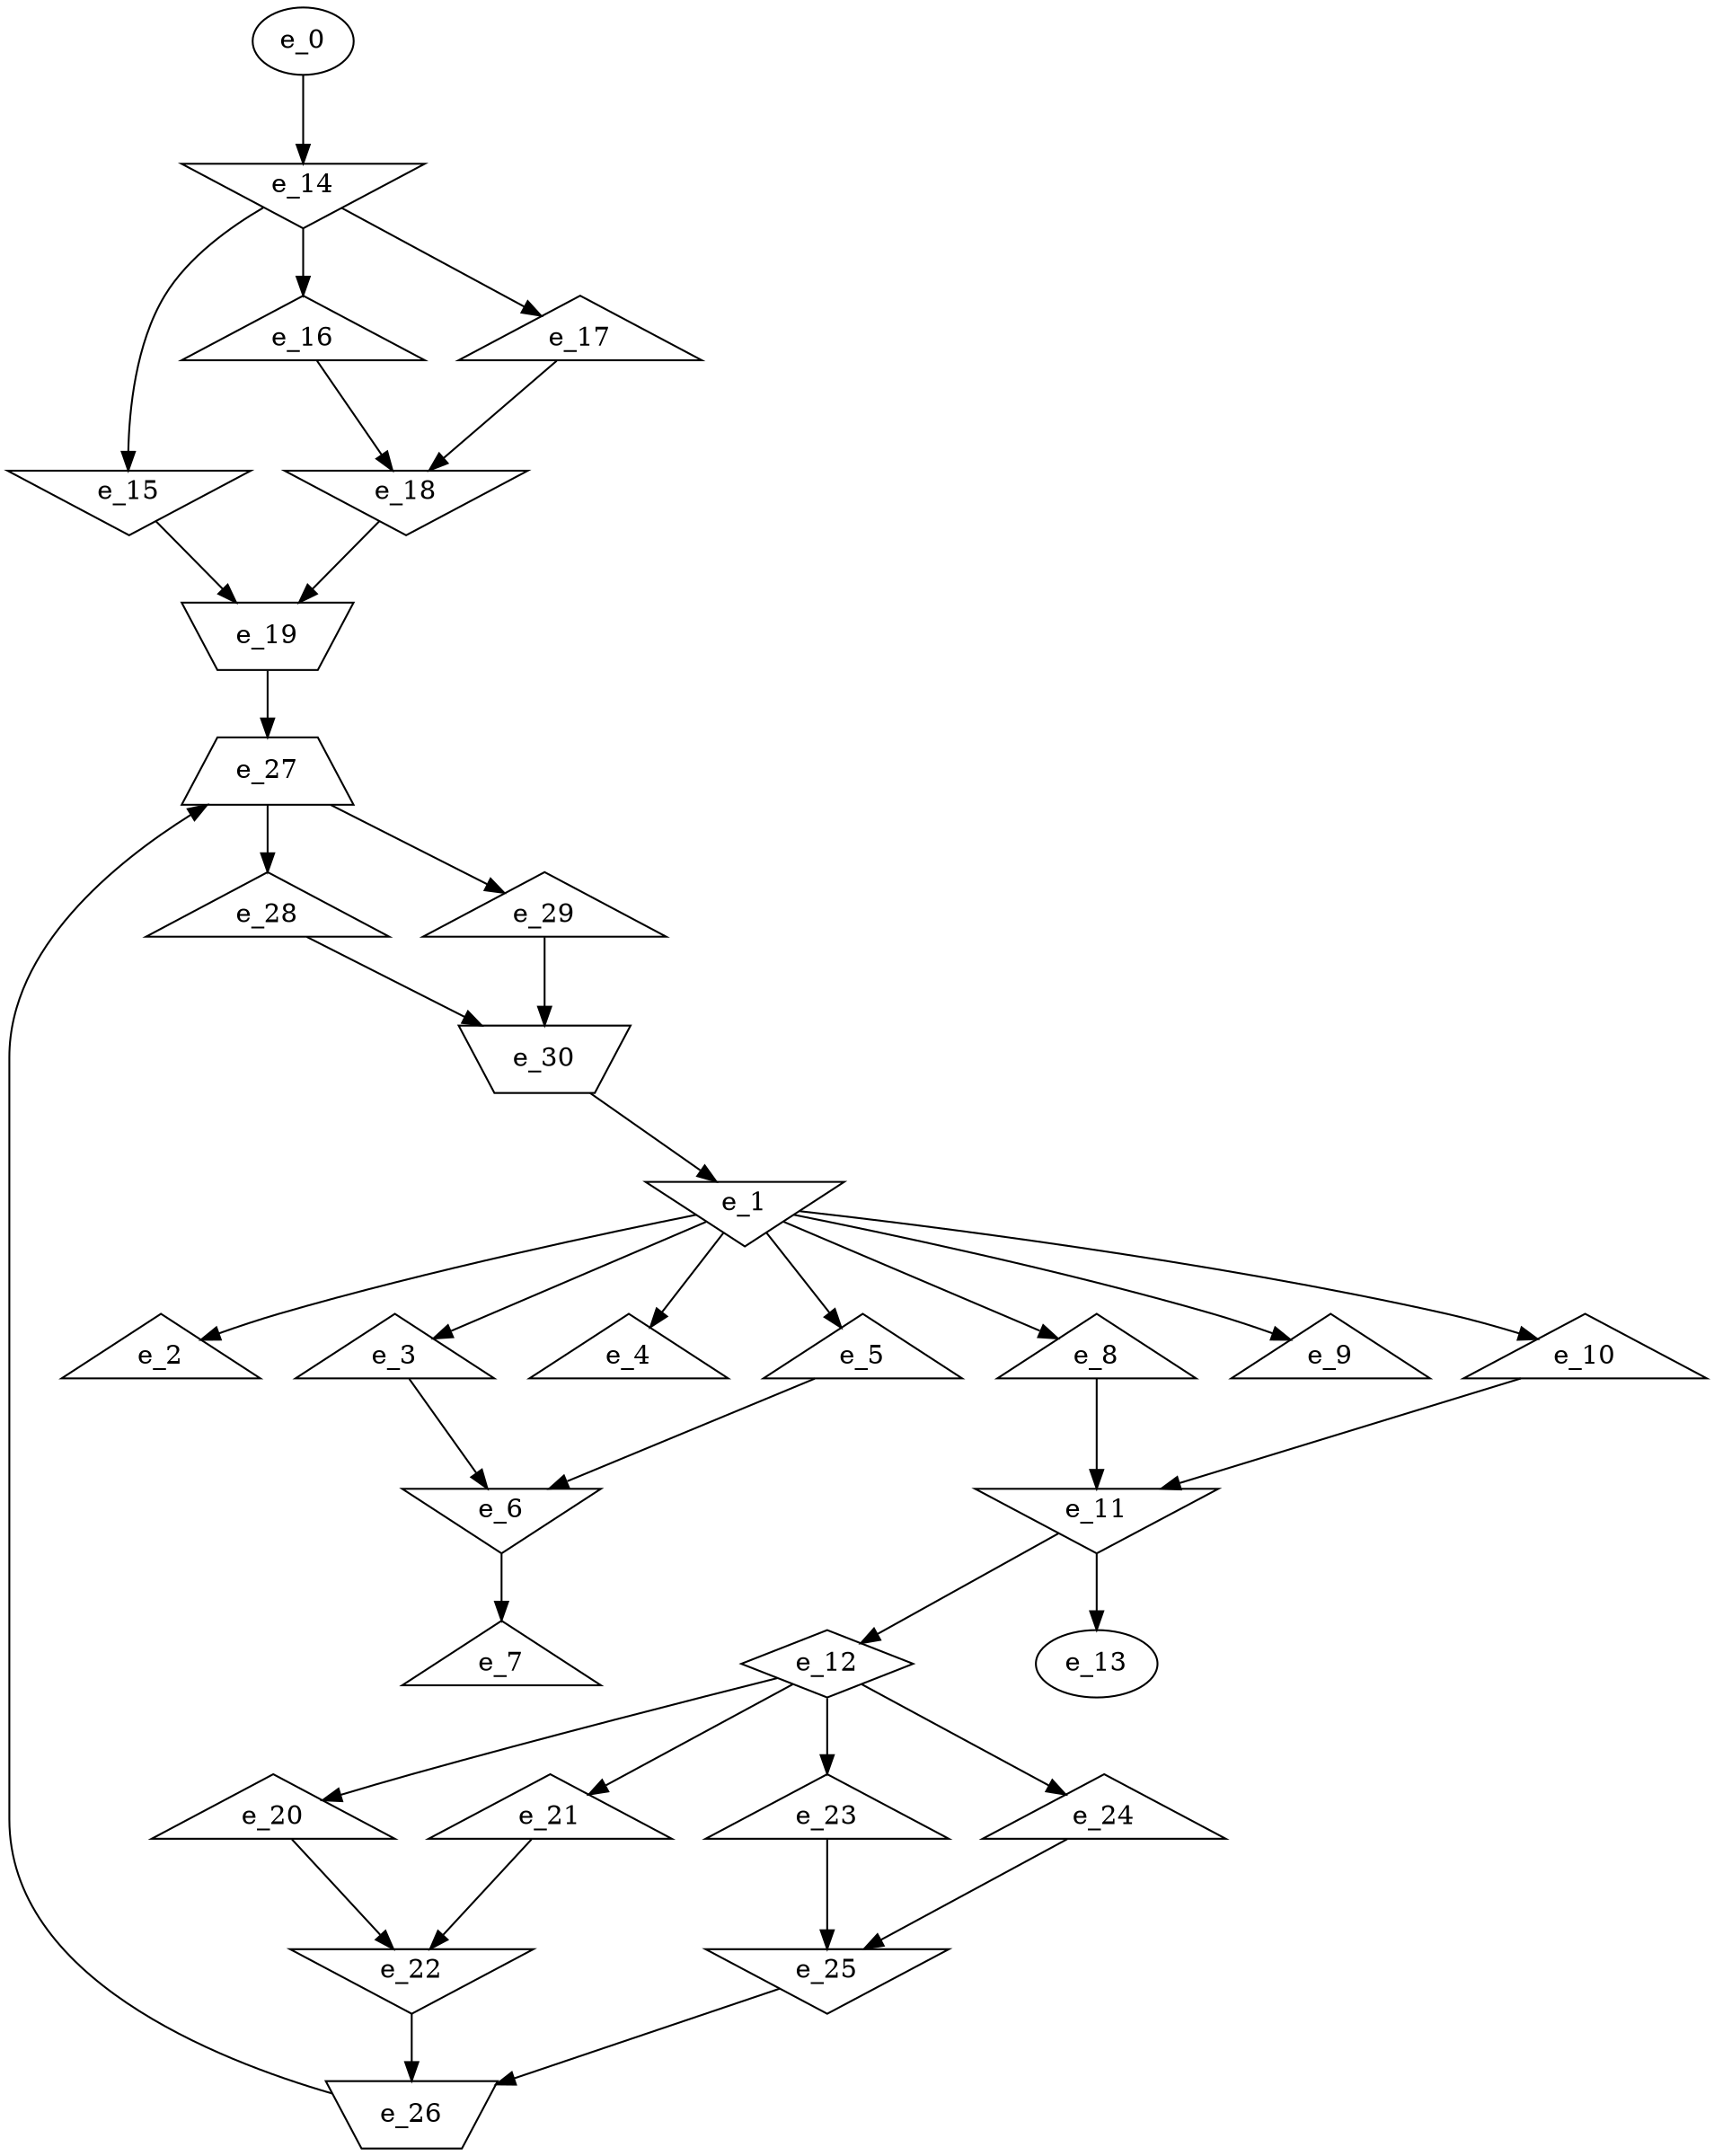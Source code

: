 digraph control_path {
  e_0: entry_node : n ;
  e_1 [shape = invtriangle];
  e_2 [shape = triangle];
  e_3 [shape = triangle];
  e_4 [shape = triangle];
  e_5 [shape = triangle];
  e_6 [shape = invtriangle];
  e_7 [shape = triangle];
  e_8 [shape = triangle];
  e_9 [shape = triangle];
  e_10 [shape = triangle];
  e_11 [shape = invtriangle];
  e_12 [shape = diamond];
  e_13: exit_node : s ;
  e_14 [shape = invtriangle];
  e_15 [shape = invtriangle];
  e_16 [shape = triangle];
  e_17 [shape = triangle];
  e_18 [shape = invtriangle];
  e_19 [shape = invtrapezium];
  e_20 [shape = triangle];
  e_21 [shape = triangle];
  e_22 [shape = invtriangle];
  e_23 [shape = triangle];
  e_24 [shape = triangle];
  e_25 [shape = invtriangle];
  e_26 [shape = invtrapezium];
  e_27 [shape = trapezium];
  e_28 [shape = triangle];
  e_29 [shape = triangle];
  e_30 [shape = invtrapezium];
  e_30 -> e_1;
  e_1 -> e_2;
  e_1 -> e_3;
  e_1 -> e_4;
  e_1 -> e_5;
  e_3 -> e_6;
  e_5 -> e_6;
  e_6 -> e_7;
  e_1 -> e_8;
  e_1 -> e_9;
  e_1 -> e_10;
  e_8 -> e_11;
  e_10 -> e_11;
  e_11 -> e_12;
  e_11 -> e_13;
  e_0 -> e_14;
  e_14 -> e_15;
  e_14 -> e_16;
  e_14 -> e_17;
  e_16 -> e_18;
  e_17 -> e_18;
  e_15 -> e_19;
  e_18 -> e_19;
  e_12 -> e_20;
  e_12 -> e_21;
  e_20 -> e_22;
  e_21 -> e_22;
  e_12 -> e_23;
  e_12 -> e_24;
  e_23 -> e_25;
  e_24 -> e_25;
  e_22 -> e_26;
  e_25 -> e_26;
  e_19 -> e_27;
  e_26 -> e_27;
  e_27 -> e_28;
  e_27 -> e_29;
  e_28 -> e_30;
  e_29 -> e_30;
}
